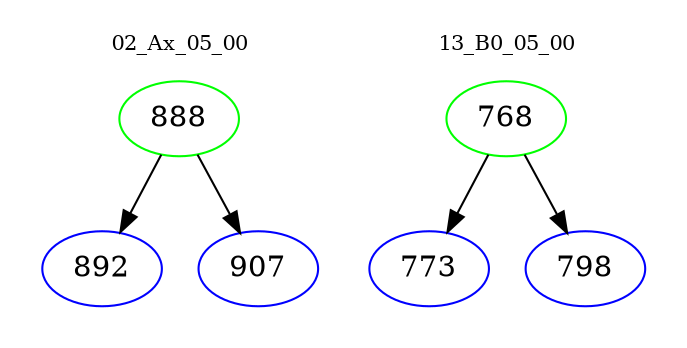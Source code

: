 digraph{
subgraph cluster_0 {
color = white
label = "02_Ax_05_00";
fontsize=10;
T0_888 [label="888", color="green"]
T0_888 -> T0_892 [color="black"]
T0_892 [label="892", color="blue"]
T0_888 -> T0_907 [color="black"]
T0_907 [label="907", color="blue"]
}
subgraph cluster_1 {
color = white
label = "13_B0_05_00";
fontsize=10;
T1_768 [label="768", color="green"]
T1_768 -> T1_773 [color="black"]
T1_773 [label="773", color="blue"]
T1_768 -> T1_798 [color="black"]
T1_798 [label="798", color="blue"]
}
}
